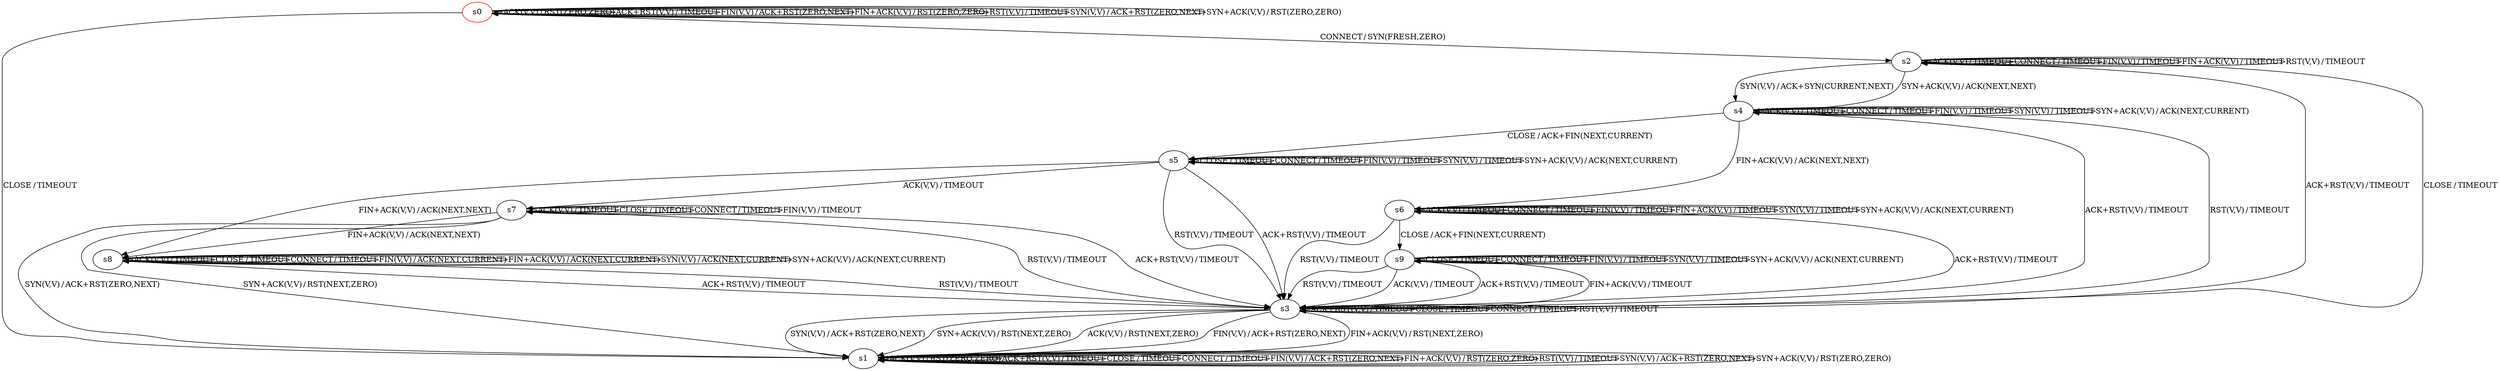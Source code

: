 digraph G {
label=""
s0 [color="red"]
s1
s2
s3
s4
s5
s6
s7
s8
s9
s0 [label="s0"];
s0 -> s0[label=<<table border="0" cellpadding="1" cellspacing="0"><tr><td>ACK(V,V)</td><td>/</td><td>RST(ZERO,ZERO)</td></tr></table>>]
s0 -> s0[label=<<table border="0" cellpadding="1" cellspacing="0"><tr><td>ACK+RST(V,V)</td><td>/</td><td>TIMEOUT</td></tr></table>>]
s0 -> s1[label=<<table border="0" cellpadding="1" cellspacing="0"><tr><td>CLOSE</td><td>/</td><td>TIMEOUT</td></tr></table>>]
s0 -> s2[label=<<table border="0" cellpadding="1" cellspacing="0"><tr><td>CONNECT</td><td>/</td><td>SYN(FRESH,ZERO)</td></tr></table>>]
s0 -> s0[label=<<table border="0" cellpadding="1" cellspacing="0"><tr><td>FIN(V,V)</td><td>/</td><td>ACK+RST(ZERO,NEXT)</td></tr></table>>]
s0 -> s0[label=<<table border="0" cellpadding="1" cellspacing="0"><tr><td>FIN+ACK(V,V)</td><td>/</td><td>RST(ZERO,ZERO)</td></tr></table>>]
s0 -> s0[label=<<table border="0" cellpadding="1" cellspacing="0"><tr><td>RST(V,V)</td><td>/</td><td>TIMEOUT</td></tr></table>>]
s0 -> s0[label=<<table border="0" cellpadding="1" cellspacing="0"><tr><td>SYN(V,V)</td><td>/</td><td>ACK+RST(ZERO,NEXT)</td></tr></table>>]
s0 -> s0[label=<<table border="0" cellpadding="1" cellspacing="0"><tr><td>SYN+ACK(V,V)</td><td>/</td><td>RST(ZERO,ZERO)</td></tr></table>>]
s1 [label="s1"];
s1 -> s1[label=<<table border="0" cellpadding="1" cellspacing="0"><tr><td>ACK(V,V)</td><td>/</td><td>RST(ZERO,ZERO)</td></tr></table>>]
s1 -> s1[label=<<table border="0" cellpadding="1" cellspacing="0"><tr><td>ACK+RST(V,V)</td><td>/</td><td>TIMEOUT</td></tr></table>>]
s1 -> s1[label=<<table border="0" cellpadding="1" cellspacing="0"><tr><td>CLOSE</td><td>/</td><td>TIMEOUT</td></tr></table>>]
s1 -> s1[label=<<table border="0" cellpadding="1" cellspacing="0"><tr><td>CONNECT</td><td>/</td><td>TIMEOUT</td></tr></table>>]
s1 -> s1[label=<<table border="0" cellpadding="1" cellspacing="0"><tr><td>FIN(V,V)</td><td>/</td><td>ACK+RST(ZERO,NEXT)</td></tr></table>>]
s1 -> s1[label=<<table border="0" cellpadding="1" cellspacing="0"><tr><td>FIN+ACK(V,V)</td><td>/</td><td>RST(ZERO,ZERO)</td></tr></table>>]
s1 -> s1[label=<<table border="0" cellpadding="1" cellspacing="0"><tr><td>RST(V,V)</td><td>/</td><td>TIMEOUT</td></tr></table>>]
s1 -> s1[label=<<table border="0" cellpadding="1" cellspacing="0"><tr><td>SYN(V,V)</td><td>/</td><td>ACK+RST(ZERO,NEXT)</td></tr></table>>]
s1 -> s1[label=<<table border="0" cellpadding="1" cellspacing="0"><tr><td>SYN+ACK(V,V)</td><td>/</td><td>RST(ZERO,ZERO)</td></tr></table>>]
s2 [label="s2"];
s2 -> s2[label=<<table border="0" cellpadding="1" cellspacing="0"><tr><td>ACK(V,V)</td><td>/</td><td>TIMEOUT</td></tr></table>>]
s2 -> s3[label=<<table border="0" cellpadding="1" cellspacing="0"><tr><td>ACK+RST(V,V)</td><td>/</td><td>TIMEOUT</td></tr></table>>]
s2 -> s3[label=<<table border="0" cellpadding="1" cellspacing="0"><tr><td>CLOSE</td><td>/</td><td>TIMEOUT</td></tr></table>>]
s2 -> s2[label=<<table border="0" cellpadding="1" cellspacing="0"><tr><td>CONNECT</td><td>/</td><td>TIMEOUT</td></tr></table>>]
s2 -> s2[label=<<table border="0" cellpadding="1" cellspacing="0"><tr><td>FIN(V,V)</td><td>/</td><td>TIMEOUT</td></tr></table>>]
s2 -> s2[label=<<table border="0" cellpadding="1" cellspacing="0"><tr><td>FIN+ACK(V,V)</td><td>/</td><td>TIMEOUT</td></tr></table>>]
s2 -> s2[label=<<table border="0" cellpadding="1" cellspacing="0"><tr><td>RST(V,V)</td><td>/</td><td>TIMEOUT</td></tr></table>>]
s2 -> s4[label=<<table border="0" cellpadding="1" cellspacing="0"><tr><td>SYN(V,V)</td><td>/</td><td>ACK+SYN(CURRENT,NEXT)</td></tr></table>>]
s2 -> s4[label=<<table border="0" cellpadding="1" cellspacing="0"><tr><td>SYN+ACK(V,V)</td><td>/</td><td>ACK(NEXT,NEXT)</td></tr></table>>]
s3 [label="s3"];
s3 -> s1[label=<<table border="0" cellpadding="1" cellspacing="0"><tr><td>ACK(V,V)</td><td>/</td><td>RST(NEXT,ZERO)</td></tr></table>>]
s3 -> s3[label=<<table border="0" cellpadding="1" cellspacing="0"><tr><td>ACK+RST(V,V)</td><td>/</td><td>TIMEOUT</td></tr></table>>]
s3 -> s3[label=<<table border="0" cellpadding="1" cellspacing="0"><tr><td>CLOSE</td><td>/</td><td>TIMEOUT</td></tr></table>>]
s3 -> s3[label=<<table border="0" cellpadding="1" cellspacing="0"><tr><td>CONNECT</td><td>/</td><td>TIMEOUT</td></tr></table>>]
s3 -> s1[label=<<table border="0" cellpadding="1" cellspacing="0"><tr><td>FIN(V,V)</td><td>/</td><td>ACK+RST(ZERO,NEXT)</td></tr></table>>]
s3 -> s1[label=<<table border="0" cellpadding="1" cellspacing="0"><tr><td>FIN+ACK(V,V)</td><td>/</td><td>RST(NEXT,ZERO)</td></tr></table>>]
s3 -> s3[label=<<table border="0" cellpadding="1" cellspacing="0"><tr><td>RST(V,V)</td><td>/</td><td>TIMEOUT</td></tr></table>>]
s3 -> s1[label=<<table border="0" cellpadding="1" cellspacing="0"><tr><td>SYN(V,V)</td><td>/</td><td>ACK+RST(ZERO,NEXT)</td></tr></table>>]
s3 -> s1[label=<<table border="0" cellpadding="1" cellspacing="0"><tr><td>SYN+ACK(V,V)</td><td>/</td><td>RST(NEXT,ZERO)</td></tr></table>>]
s4 [label="s4"];
s4 -> s4[label=<<table border="0" cellpadding="1" cellspacing="0"><tr><td>ACK(V,V)</td><td>/</td><td>TIMEOUT</td></tr></table>>]
s4 -> s3[label=<<table border="0" cellpadding="1" cellspacing="0"><tr><td>ACK+RST(V,V)</td><td>/</td><td>TIMEOUT</td></tr></table>>]
s4 -> s5[label=<<table border="0" cellpadding="1" cellspacing="0"><tr><td>CLOSE</td><td>/</td><td>ACK+FIN(NEXT,CURRENT)</td></tr></table>>]
s4 -> s4[label=<<table border="0" cellpadding="1" cellspacing="0"><tr><td>CONNECT</td><td>/</td><td>TIMEOUT</td></tr></table>>]
s4 -> s4[label=<<table border="0" cellpadding="1" cellspacing="0"><tr><td>FIN(V,V)</td><td>/</td><td>TIMEOUT</td></tr></table>>]
s4 -> s6[label=<<table border="0" cellpadding="1" cellspacing="0"><tr><td>FIN+ACK(V,V)</td><td>/</td><td>ACK(NEXT,NEXT)</td></tr></table>>]
s4 -> s3[label=<<table border="0" cellpadding="1" cellspacing="0"><tr><td>RST(V,V)</td><td>/</td><td>TIMEOUT</td></tr></table>>]
s4 -> s4[label=<<table border="0" cellpadding="1" cellspacing="0"><tr><td>SYN(V,V)</td><td>/</td><td>TIMEOUT</td></tr></table>>]
s4 -> s4[label=<<table border="0" cellpadding="1" cellspacing="0"><tr><td>SYN+ACK(V,V)</td><td>/</td><td>ACK(NEXT,CURRENT)</td></tr></table>>]
s5 [label="s5"];
s5 -> s7[label=<<table border="0" cellpadding="1" cellspacing="0"><tr><td>ACK(V,V)</td><td>/</td><td>TIMEOUT</td></tr></table>>]
s5 -> s3[label=<<table border="0" cellpadding="1" cellspacing="0"><tr><td>ACK+RST(V,V)</td><td>/</td><td>TIMEOUT</td></tr></table>>]
s5 -> s5[label=<<table border="0" cellpadding="1" cellspacing="0"><tr><td>CLOSE</td><td>/</td><td>TIMEOUT</td></tr></table>>]
s5 -> s5[label=<<table border="0" cellpadding="1" cellspacing="0"><tr><td>CONNECT</td><td>/</td><td>TIMEOUT</td></tr></table>>]
s5 -> s5[label=<<table border="0" cellpadding="1" cellspacing="0"><tr><td>FIN(V,V)</td><td>/</td><td>TIMEOUT</td></tr></table>>]
s5 -> s8[label=<<table border="0" cellpadding="1" cellspacing="0"><tr><td>FIN+ACK(V,V)</td><td>/</td><td>ACK(NEXT,NEXT)</td></tr></table>>]
s5 -> s3[label=<<table border="0" cellpadding="1" cellspacing="0"><tr><td>RST(V,V)</td><td>/</td><td>TIMEOUT</td></tr></table>>]
s5 -> s5[label=<<table border="0" cellpadding="1" cellspacing="0"><tr><td>SYN(V,V)</td><td>/</td><td>TIMEOUT</td></tr></table>>]
s5 -> s5[label=<<table border="0" cellpadding="1" cellspacing="0"><tr><td>SYN+ACK(V,V)</td><td>/</td><td>ACK(NEXT,CURRENT)</td></tr></table>>]
s6 [label="s6"];
s6 -> s6[label=<<table border="0" cellpadding="1" cellspacing="0"><tr><td>ACK(V,V)</td><td>/</td><td>TIMEOUT</td></tr></table>>]
s6 -> s3[label=<<table border="0" cellpadding="1" cellspacing="0"><tr><td>ACK+RST(V,V)</td><td>/</td><td>TIMEOUT</td></tr></table>>]
s6 -> s9[label=<<table border="0" cellpadding="1" cellspacing="0"><tr><td>CLOSE</td><td>/</td><td>ACK+FIN(NEXT,CURRENT)</td></tr></table>>]
s6 -> s6[label=<<table border="0" cellpadding="1" cellspacing="0"><tr><td>CONNECT</td><td>/</td><td>TIMEOUT</td></tr></table>>]
s6 -> s6[label=<<table border="0" cellpadding="1" cellspacing="0"><tr><td>FIN(V,V)</td><td>/</td><td>TIMEOUT</td></tr></table>>]
s6 -> s6[label=<<table border="0" cellpadding="1" cellspacing="0"><tr><td>FIN+ACK(V,V)</td><td>/</td><td>TIMEOUT</td></tr></table>>]
s6 -> s3[label=<<table border="0" cellpadding="1" cellspacing="0"><tr><td>RST(V,V)</td><td>/</td><td>TIMEOUT</td></tr></table>>]
s6 -> s6[label=<<table border="0" cellpadding="1" cellspacing="0"><tr><td>SYN(V,V)</td><td>/</td><td>TIMEOUT</td></tr></table>>]
s6 -> s6[label=<<table border="0" cellpadding="1" cellspacing="0"><tr><td>SYN+ACK(V,V)</td><td>/</td><td>ACK(NEXT,CURRENT)</td></tr></table>>]
s7 [label="s7"];
s7 -> s7[label=<<table border="0" cellpadding="1" cellspacing="0"><tr><td>ACK(V,V)</td><td>/</td><td>TIMEOUT</td></tr></table>>]
s7 -> s3[label=<<table border="0" cellpadding="1" cellspacing="0"><tr><td>ACK+RST(V,V)</td><td>/</td><td>TIMEOUT</td></tr></table>>]
s7 -> s7[label=<<table border="0" cellpadding="1" cellspacing="0"><tr><td>CLOSE</td><td>/</td><td>TIMEOUT</td></tr></table>>]
s7 -> s7[label=<<table border="0" cellpadding="1" cellspacing="0"><tr><td>CONNECT</td><td>/</td><td>TIMEOUT</td></tr></table>>]
s7 -> s7[label=<<table border="0" cellpadding="1" cellspacing="0"><tr><td>FIN(V,V)</td><td>/</td><td>TIMEOUT</td></tr></table>>]
s7 -> s8[label=<<table border="0" cellpadding="1" cellspacing="0"><tr><td>FIN+ACK(V,V)</td><td>/</td><td>ACK(NEXT,NEXT)</td></tr></table>>]
s7 -> s3[label=<<table border="0" cellpadding="1" cellspacing="0"><tr><td>RST(V,V)</td><td>/</td><td>TIMEOUT</td></tr></table>>]
s7 -> s1[label=<<table border="0" cellpadding="1" cellspacing="0"><tr><td>SYN(V,V)</td><td>/</td><td>ACK+RST(ZERO,NEXT)</td></tr></table>>]
s7 -> s1[label=<<table border="0" cellpadding="1" cellspacing="0"><tr><td>SYN+ACK(V,V)</td><td>/</td><td>RST(NEXT,ZERO)</td></tr></table>>]
s8 [label="s8"];
s8 -> s8[label=<<table border="0" cellpadding="1" cellspacing="0"><tr><td>ACK(V,V)</td><td>/</td><td>TIMEOUT</td></tr></table>>]
s8 -> s3[label=<<table border="0" cellpadding="1" cellspacing="0"><tr><td>ACK+RST(V,V)</td><td>/</td><td>TIMEOUT</td></tr></table>>]
s8 -> s8[label=<<table border="0" cellpadding="1" cellspacing="0"><tr><td>CLOSE</td><td>/</td><td>TIMEOUT</td></tr></table>>]
s8 -> s8[label=<<table border="0" cellpadding="1" cellspacing="0"><tr><td>CONNECT</td><td>/</td><td>TIMEOUT</td></tr></table>>]
s8 -> s8[label=<<table border="0" cellpadding="1" cellspacing="0"><tr><td>FIN(V,V)</td><td>/</td><td>ACK(NEXT,CURRENT)</td></tr></table>>]
s8 -> s8[label=<<table border="0" cellpadding="1" cellspacing="0"><tr><td>FIN+ACK(V,V)</td><td>/</td><td>ACK(NEXT,CURRENT)</td></tr></table>>]
s8 -> s3[label=<<table border="0" cellpadding="1" cellspacing="0"><tr><td>RST(V,V)</td><td>/</td><td>TIMEOUT</td></tr></table>>]
s8 -> s8[label=<<table border="0" cellpadding="1" cellspacing="0"><tr><td>SYN(V,V)</td><td>/</td><td>ACK(NEXT,CURRENT)</td></tr></table>>]
s8 -> s8[label=<<table border="0" cellpadding="1" cellspacing="0"><tr><td>SYN+ACK(V,V)</td><td>/</td><td>ACK(NEXT,CURRENT)</td></tr></table>>]
s9 [label="s9"];
s9 -> s3[label=<<table border="0" cellpadding="1" cellspacing="0"><tr><td>ACK(V,V)</td><td>/</td><td>TIMEOUT</td></tr></table>>]
s9 -> s3[label=<<table border="0" cellpadding="1" cellspacing="0"><tr><td>ACK+RST(V,V)</td><td>/</td><td>TIMEOUT</td></tr></table>>]
s9 -> s9[label=<<table border="0" cellpadding="1" cellspacing="0"><tr><td>CLOSE</td><td>/</td><td>TIMEOUT</td></tr></table>>]
s9 -> s9[label=<<table border="0" cellpadding="1" cellspacing="0"><tr><td>CONNECT</td><td>/</td><td>TIMEOUT</td></tr></table>>]
s9 -> s9[label=<<table border="0" cellpadding="1" cellspacing="0"><tr><td>FIN(V,V)</td><td>/</td><td>TIMEOUT</td></tr></table>>]
s9 -> s3[label=<<table border="0" cellpadding="1" cellspacing="0"><tr><td>FIN+ACK(V,V)</td><td>/</td><td>TIMEOUT</td></tr></table>>]
s9 -> s3[label=<<table border="0" cellpadding="1" cellspacing="0"><tr><td>RST(V,V)</td><td>/</td><td>TIMEOUT</td></tr></table>>]
s9 -> s9[label=<<table border="0" cellpadding="1" cellspacing="0"><tr><td>SYN(V,V)</td><td>/</td><td>TIMEOUT</td></tr></table>>]
s9 -> s9[label=<<table border="0" cellpadding="1" cellspacing="0"><tr><td>SYN+ACK(V,V)</td><td>/</td><td>ACK(NEXT,CURRENT)</td></tr></table>>]
}
